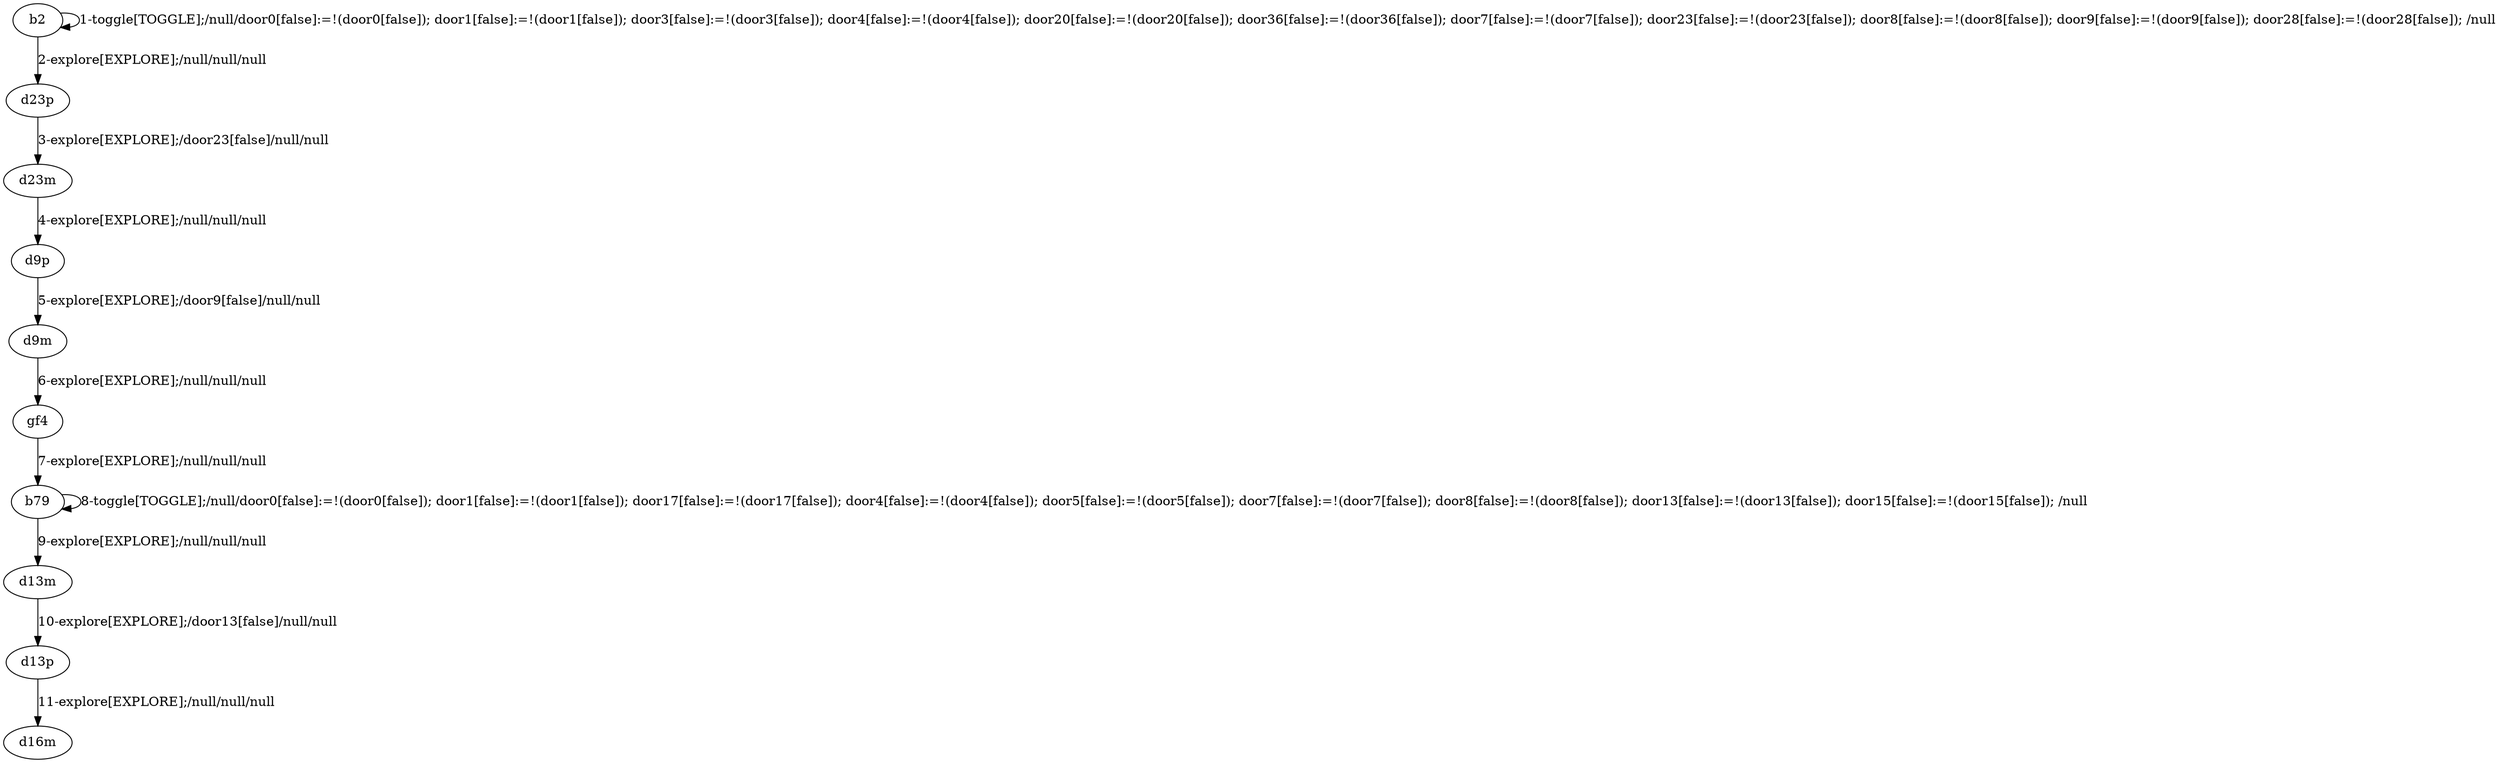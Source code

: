 # Total number of goals covered by this test: 8
# d13m --> d13p
# gf4 --> b79
# d9p --> d9m
# b79 --> b79
# b79 --> d13m
# d9m --> gf4
# d13p --> d16m
# d23m --> d9p

digraph g {
"b2" -> "b2" [label = "1-toggle[TOGGLE];/null/door0[false]:=!(door0[false]); door1[false]:=!(door1[false]); door3[false]:=!(door3[false]); door4[false]:=!(door4[false]); door20[false]:=!(door20[false]); door36[false]:=!(door36[false]); door7[false]:=!(door7[false]); door23[false]:=!(door23[false]); door8[false]:=!(door8[false]); door9[false]:=!(door9[false]); door28[false]:=!(door28[false]); /null"];
"b2" -> "d23p" [label = "2-explore[EXPLORE];/null/null/null"];
"d23p" -> "d23m" [label = "3-explore[EXPLORE];/door23[false]/null/null"];
"d23m" -> "d9p" [label = "4-explore[EXPLORE];/null/null/null"];
"d9p" -> "d9m" [label = "5-explore[EXPLORE];/door9[false]/null/null"];
"d9m" -> "gf4" [label = "6-explore[EXPLORE];/null/null/null"];
"gf4" -> "b79" [label = "7-explore[EXPLORE];/null/null/null"];
"b79" -> "b79" [label = "8-toggle[TOGGLE];/null/door0[false]:=!(door0[false]); door1[false]:=!(door1[false]); door17[false]:=!(door17[false]); door4[false]:=!(door4[false]); door5[false]:=!(door5[false]); door7[false]:=!(door7[false]); door8[false]:=!(door8[false]); door13[false]:=!(door13[false]); door15[false]:=!(door15[false]); /null"];
"b79" -> "d13m" [label = "9-explore[EXPLORE];/null/null/null"];
"d13m" -> "d13p" [label = "10-explore[EXPLORE];/door13[false]/null/null"];
"d13p" -> "d16m" [label = "11-explore[EXPLORE];/null/null/null"];
}